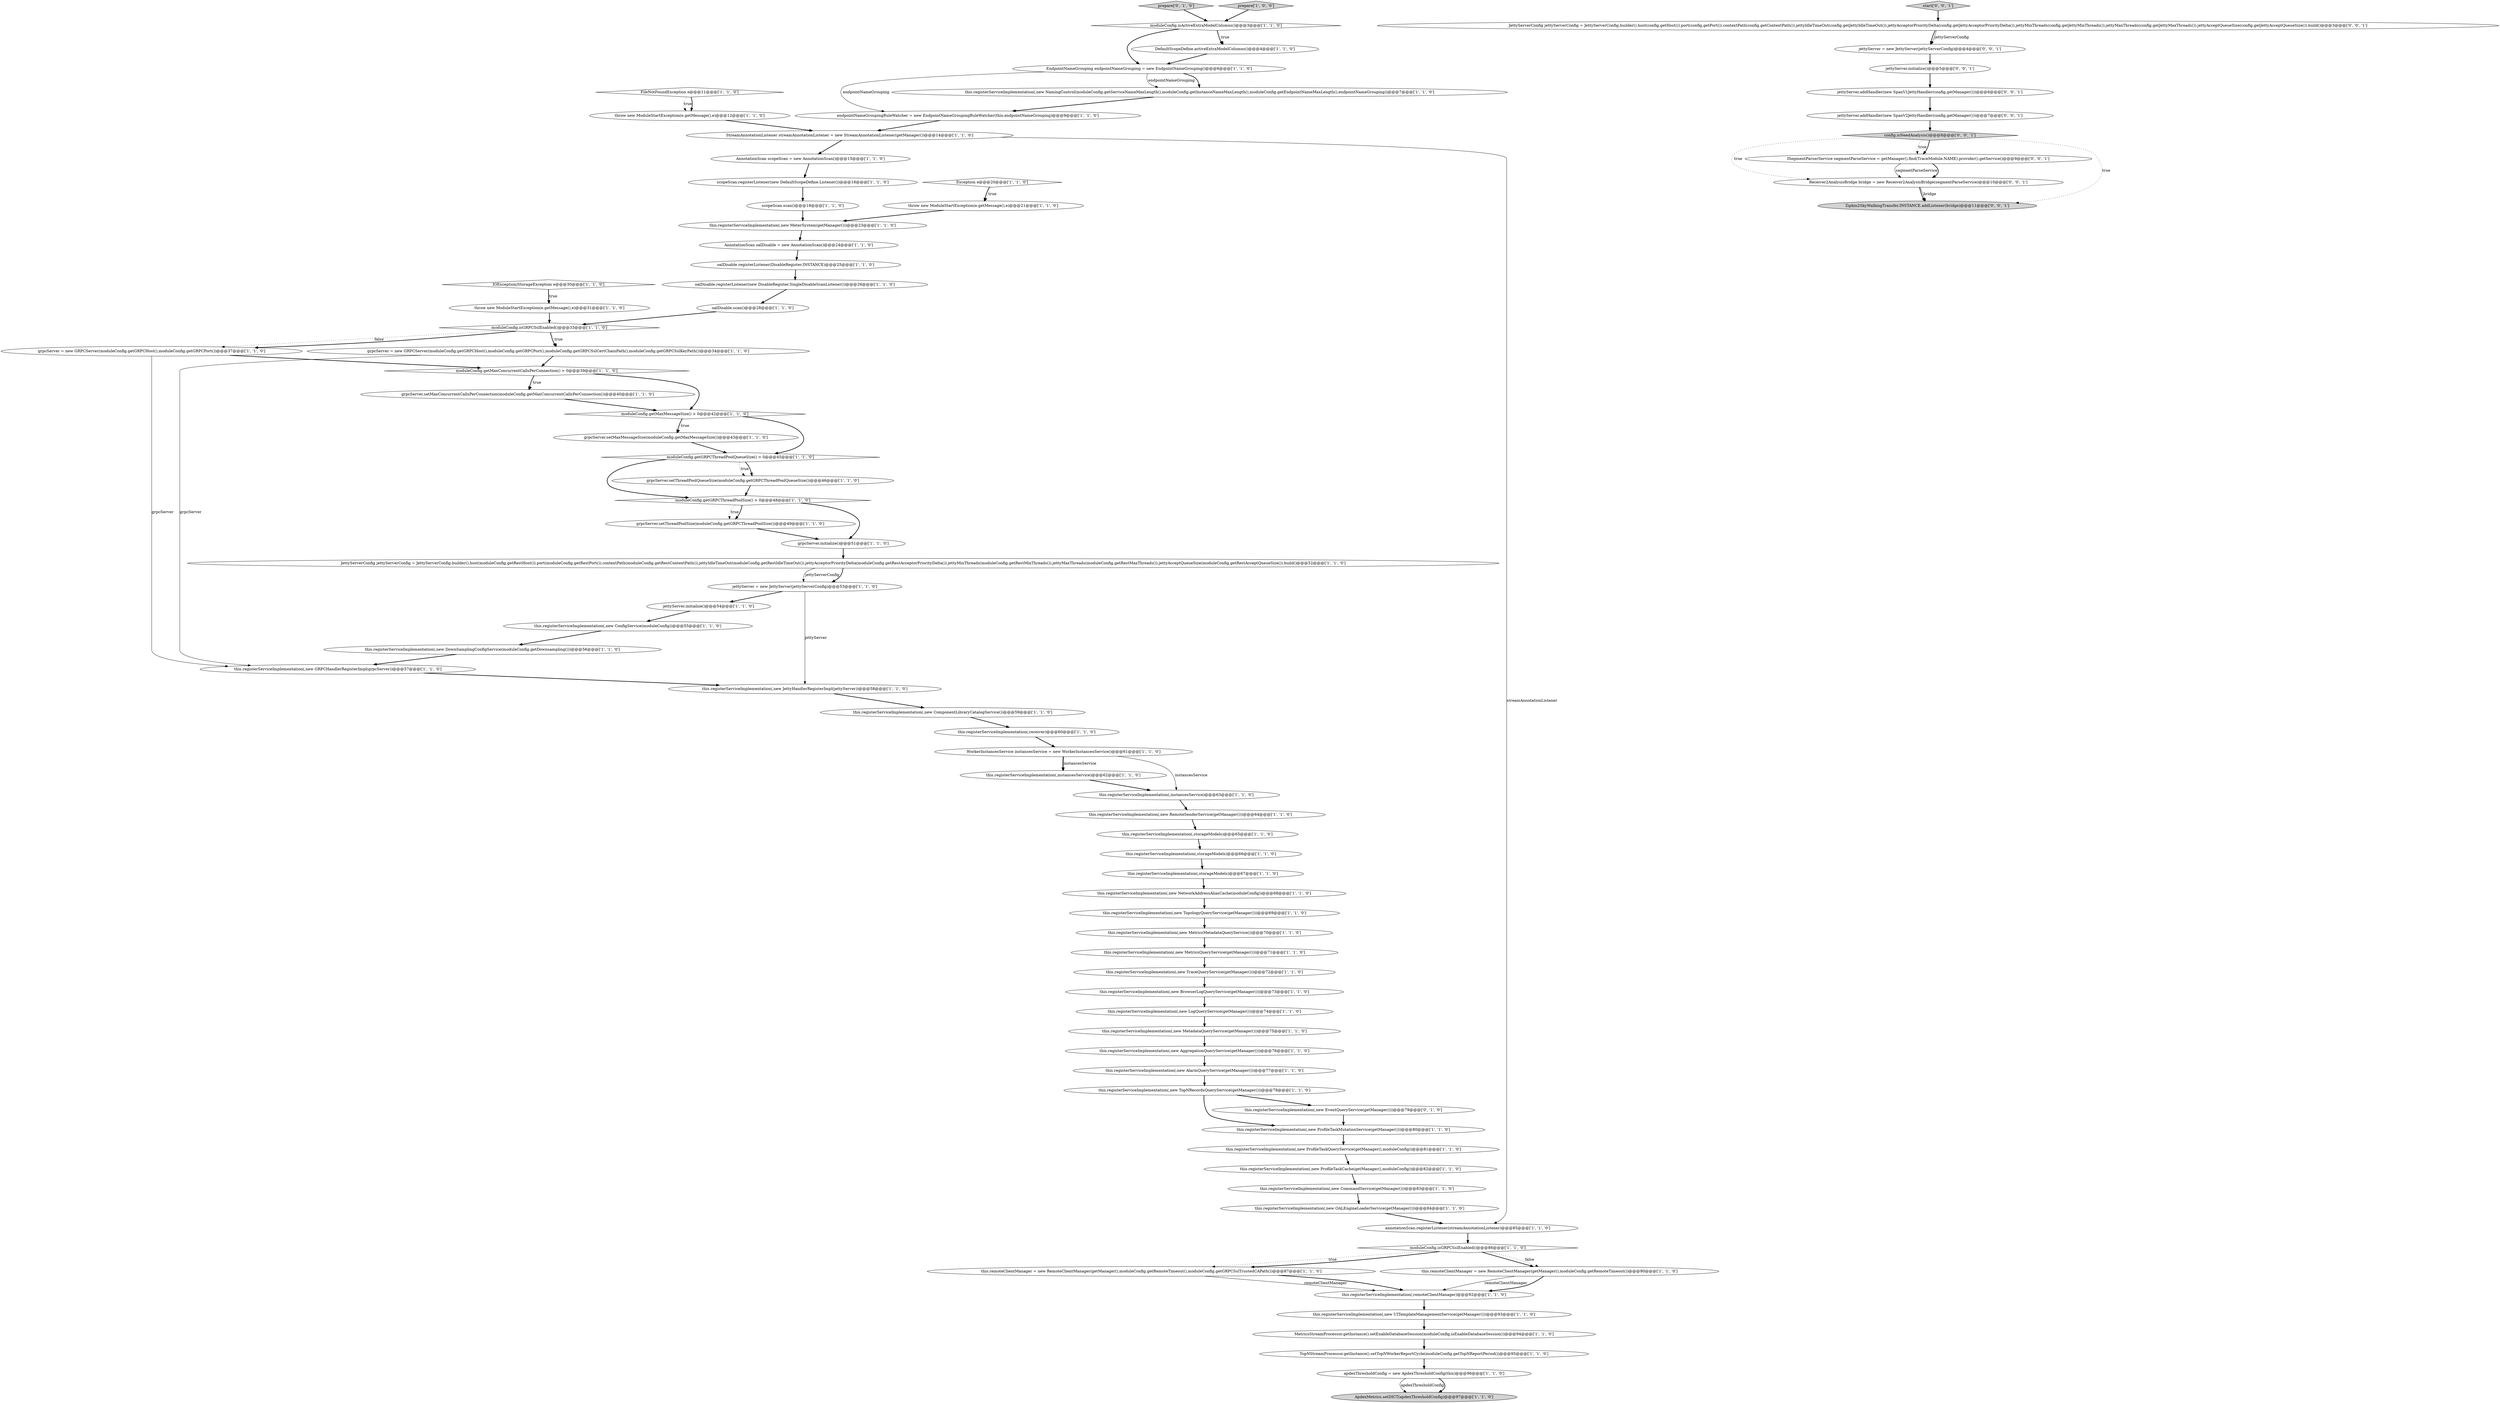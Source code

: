 digraph {
2 [style = filled, label = "this.registerServiceImplementation(,new CommandService(getManager()))@@@83@@@['1', '1', '0']", fillcolor = white, shape = ellipse image = "AAA0AAABBB1BBB"];
23 [style = filled, label = "this.registerServiceImplementation(,new BrowserLogQueryService(getManager()))@@@73@@@['1', '1', '0']", fillcolor = white, shape = ellipse image = "AAA0AAABBB1BBB"];
25 [style = filled, label = "FileNotFoundException e@@@11@@@['1', '1', '0']", fillcolor = white, shape = diamond image = "AAA0AAABBB1BBB"];
74 [style = filled, label = "moduleConfig.getGRPCThreadPoolQueueSize() > 0@@@45@@@['1', '1', '0']", fillcolor = white, shape = diamond image = "AAA0AAABBB1BBB"];
43 [style = filled, label = "Exception e@@@20@@@['1', '1', '0']", fillcolor = white, shape = diamond image = "AAA0AAABBB1BBB"];
16 [style = filled, label = "this.registerServiceImplementation(,storageModels)@@@65@@@['1', '1', '0']", fillcolor = white, shape = ellipse image = "AAA0AAABBB1BBB"];
45 [style = filled, label = "ApdexMetrics.setDICT(apdexThresholdConfig)@@@97@@@['1', '1', '0']", fillcolor = lightgray, shape = ellipse image = "AAA0AAABBB1BBB"];
29 [style = filled, label = "this.registerServiceImplementation(,instancesService)@@@62@@@['1', '1', '0']", fillcolor = white, shape = ellipse image = "AAA0AAABBB1BBB"];
75 [style = filled, label = "prepare['0', '1', '0']", fillcolor = lightgray, shape = diamond image = "AAA0AAABBB2BBB"];
41 [style = filled, label = "this.registerServiceImplementation(,new LogQueryService(getManager()))@@@74@@@['1', '1', '0']", fillcolor = white, shape = ellipse image = "AAA0AAABBB1BBB"];
82 [style = filled, label = "jettyServer = new JettyServer(jettyServerConfig)@@@4@@@['0', '0', '1']", fillcolor = white, shape = ellipse image = "AAA0AAABBB3BBB"];
8 [style = filled, label = "moduleConfig.isActiveExtraModelColumns()@@@3@@@['1', '1', '0']", fillcolor = white, shape = diamond image = "AAA0AAABBB1BBB"];
35 [style = filled, label = "this.registerServiceImplementation(,new TopNRecordsQueryService(getManager()))@@@78@@@['1', '1', '0']", fillcolor = white, shape = ellipse image = "AAA0AAABBB1BBB"];
39 [style = filled, label = "AnnotationScan scopeScan = new AnnotationScan()@@@15@@@['1', '1', '0']", fillcolor = white, shape = ellipse image = "AAA0AAABBB1BBB"];
86 [style = filled, label = "config.isNeedAnalysis()@@@8@@@['0', '0', '1']", fillcolor = lightgray, shape = diamond image = "AAA0AAABBB3BBB"];
85 [style = filled, label = "jettyServer.initialize()@@@5@@@['0', '0', '1']", fillcolor = white, shape = ellipse image = "AAA0AAABBB3BBB"];
61 [style = filled, label = "this.registerServiceImplementation(,new TopologyQueryService(getManager()))@@@69@@@['1', '1', '0']", fillcolor = white, shape = ellipse image = "AAA0AAABBB1BBB"];
15 [style = filled, label = "moduleConfig.isGRPCSslEnabled()@@@33@@@['1', '1', '0']", fillcolor = white, shape = diamond image = "AAA0AAABBB1BBB"];
37 [style = filled, label = "this.registerServiceImplementation(,storageModels)@@@67@@@['1', '1', '0']", fillcolor = white, shape = ellipse image = "AAA0AAABBB1BBB"];
24 [style = filled, label = "JettyServerConfig jettyServerConfig = JettyServerConfig.builder().host(moduleConfig.getRestHost()).port(moduleConfig.getRestPort()).contextPath(moduleConfig.getRestContextPath()).jettyIdleTimeOut(moduleConfig.getRestIdleTimeOut()).jettyAcceptorPriorityDelta(moduleConfig.getRestAcceptorPriorityDelta()).jettyMinThreads(moduleConfig.getRestMinThreads()).jettyMaxThreads(moduleConfig.getRestMaxThreads()).jettyAcceptQueueSize(moduleConfig.getRestAcceptQueueSize()).build()@@@52@@@['1', '1', '0']", fillcolor = white, shape = ellipse image = "AAA0AAABBB1BBB"];
76 [style = filled, label = "this.registerServiceImplementation(,new EventQueryService(getManager()))@@@79@@@['0', '1', '0']", fillcolor = white, shape = ellipse image = "AAA1AAABBB2BBB"];
3 [style = filled, label = "oalDisable.scan()@@@28@@@['1', '1', '0']", fillcolor = white, shape = ellipse image = "AAA0AAABBB1BBB"];
7 [style = filled, label = "WorkerInstancesService instancesService = new WorkerInstancesService()@@@61@@@['1', '1', '0']", fillcolor = white, shape = ellipse image = "AAA0AAABBB1BBB"];
52 [style = filled, label = "jettyServer.initialize()@@@54@@@['1', '1', '0']", fillcolor = white, shape = ellipse image = "AAA0AAABBB1BBB"];
19 [style = filled, label = "throw new ModuleStartException(e.getMessage(),e)@@@21@@@['1', '1', '0']", fillcolor = white, shape = ellipse image = "AAA0AAABBB1BBB"];
27 [style = filled, label = "this.registerServiceImplementation(,new ProfileTaskMutationService(getManager()))@@@80@@@['1', '1', '0']", fillcolor = white, shape = ellipse image = "AAA0AAABBB1BBB"];
81 [style = filled, label = "JettyServerConfig jettyServerConfig = JettyServerConfig.builder().host(config.getHost()).port(config.getPort()).contextPath(config.getContextPath()).jettyIdleTimeOut(config.getJettyIdleTimeOut()).jettyAcceptorPriorityDelta(config.getJettyAcceptorPriorityDelta()).jettyMinThreads(config.getJettyMinThreads()).jettyMaxThreads(config.getJettyMaxThreads()).jettyAcceptQueueSize(config.getJettyAcceptQueueSize()).build()@@@3@@@['0', '0', '1']", fillcolor = white, shape = ellipse image = "AAA0AAABBB3BBB"];
22 [style = filled, label = "this.registerServiceImplementation(,receiver)@@@60@@@['1', '1', '0']", fillcolor = white, shape = ellipse image = "AAA0AAABBB1BBB"];
73 [style = filled, label = "this.registerServiceImplementation(,new OALEngineLoaderService(getManager()))@@@84@@@['1', '1', '0']", fillcolor = white, shape = ellipse image = "AAA0AAABBB1BBB"];
53 [style = filled, label = "StreamAnnotationListener streamAnnotationListener = new StreamAnnotationListener(getManager())@@@14@@@['1', '1', '0']", fillcolor = white, shape = ellipse image = "AAA0AAABBB1BBB"];
51 [style = filled, label = "this.registerServiceImplementation(,remoteClientManager)@@@92@@@['1', '1', '0']", fillcolor = white, shape = ellipse image = "AAA0AAABBB1BBB"];
80 [style = filled, label = "Receiver2AnalysisBridge bridge = new Receiver2AnalysisBridge(segmentParseService)@@@10@@@['0', '0', '1']", fillcolor = white, shape = ellipse image = "AAA0AAABBB3BBB"];
66 [style = filled, label = "DefaultScopeDefine.activeExtraModelColumns()@@@4@@@['1', '1', '0']", fillcolor = white, shape = ellipse image = "AAA0AAABBB1BBB"];
83 [style = filled, label = "start['0', '0', '1']", fillcolor = lightgray, shape = diamond image = "AAA0AAABBB3BBB"];
11 [style = filled, label = "grpcServer = new GRPCServer(moduleConfig.getGRPCHost(),moduleConfig.getGRPCPort())@@@37@@@['1', '1', '0']", fillcolor = white, shape = ellipse image = "AAA0AAABBB1BBB"];
21 [style = filled, label = "this.registerServiceImplementation(,new GRPCHandlerRegisterImpl(grpcServer))@@@57@@@['1', '1', '0']", fillcolor = white, shape = ellipse image = "AAA0AAABBB1BBB"];
26 [style = filled, label = "IOException|StorageException e@@@30@@@['1', '1', '0']", fillcolor = white, shape = diamond image = "AAA0AAABBB1BBB"];
84 [style = filled, label = "ISegmentParserService segmentParseService = getManager().find(TraceModule.NAME).provider().getService()@@@9@@@['0', '0', '1']", fillcolor = white, shape = ellipse image = "AAA0AAABBB3BBB"];
42 [style = filled, label = "this.registerServiceImplementation(,new AlarmQueryService(getManager()))@@@77@@@['1', '1', '0']", fillcolor = white, shape = ellipse image = "AAA0AAABBB1BBB"];
55 [style = filled, label = "this.registerServiceImplementation(,new MeterSystem(getManager()))@@@23@@@['1', '1', '0']", fillcolor = white, shape = ellipse image = "AAA0AAABBB1BBB"];
63 [style = filled, label = "grpcServer.setMaxMessageSize(moduleConfig.getMaxMessageSize())@@@43@@@['1', '1', '0']", fillcolor = white, shape = ellipse image = "AAA0AAABBB1BBB"];
33 [style = filled, label = "this.registerServiceImplementation(,new RemoteSenderService(getManager()))@@@64@@@['1', '1', '0']", fillcolor = white, shape = ellipse image = "AAA0AAABBB1BBB"];
9 [style = filled, label = "throw new ModuleStartException(e.getMessage(),e)@@@12@@@['1', '1', '0']", fillcolor = white, shape = ellipse image = "AAA0AAABBB1BBB"];
40 [style = filled, label = "grpcServer.setMaxConcurrentCallsPerConnection(moduleConfig.getMaxConcurrentCallsPerConnection())@@@40@@@['1', '1', '0']", fillcolor = white, shape = ellipse image = "AAA0AAABBB1BBB"];
6 [style = filled, label = "EndpointNameGrouping endpointNameGrouping = new EndpointNameGrouping()@@@6@@@['1', '1', '0']", fillcolor = white, shape = ellipse image = "AAA0AAABBB1BBB"];
67 [style = filled, label = "this.registerServiceImplementation(,instancesService)@@@63@@@['1', '1', '0']", fillcolor = white, shape = ellipse image = "AAA0AAABBB1BBB"];
12 [style = filled, label = "this.registerServiceImplementation(,new JettyHandlerRegisterImpl(jettyServer))@@@58@@@['1', '1', '0']", fillcolor = white, shape = ellipse image = "AAA0AAABBB1BBB"];
5 [style = filled, label = "this.registerServiceImplementation(,new MetricsQueryService(getManager()))@@@71@@@['1', '1', '0']", fillcolor = white, shape = ellipse image = "AAA0AAABBB1BBB"];
44 [style = filled, label = "TopNStreamProcessor.getInstance().setTopNWorkerReportCycle(moduleConfig.getTopNReportPeriod())@@@95@@@['1', '1', '0']", fillcolor = white, shape = ellipse image = "AAA0AAABBB1BBB"];
0 [style = filled, label = "prepare['1', '0', '0']", fillcolor = lightgray, shape = diamond image = "AAA0AAABBB1BBB"];
31 [style = filled, label = "moduleConfig.isGRPCSslEnabled()@@@86@@@['1', '1', '0']", fillcolor = white, shape = diamond image = "AAA0AAABBB1BBB"];
56 [style = filled, label = "this.registerServiceImplementation(,new MetricsMetadataQueryService())@@@70@@@['1', '1', '0']", fillcolor = white, shape = ellipse image = "AAA0AAABBB1BBB"];
78 [style = filled, label = "jettyServer.addHandler(new SpanV2JettyHandler(config,getManager()))@@@7@@@['0', '0', '1']", fillcolor = white, shape = ellipse image = "AAA0AAABBB3BBB"];
60 [style = filled, label = "grpcServer.setThreadPoolSize(moduleConfig.getGRPCThreadPoolSize())@@@49@@@['1', '1', '0']", fillcolor = white, shape = ellipse image = "AAA0AAABBB1BBB"];
65 [style = filled, label = "this.registerServiceImplementation(,new UITemplateManagementService(getManager()))@@@93@@@['1', '1', '0']", fillcolor = white, shape = ellipse image = "AAA0AAABBB1BBB"];
58 [style = filled, label = "oalDisable.registerListener(DisableRegister.INSTANCE)@@@25@@@['1', '1', '0']", fillcolor = white, shape = ellipse image = "AAA0AAABBB1BBB"];
47 [style = filled, label = "grpcServer.setThreadPoolQueueSize(moduleConfig.getGRPCThreadPoolQueueSize())@@@46@@@['1', '1', '0']", fillcolor = white, shape = ellipse image = "AAA0AAABBB1BBB"];
68 [style = filled, label = "grpcServer.initialize()@@@51@@@['1', '1', '0']", fillcolor = white, shape = ellipse image = "AAA0AAABBB1BBB"];
64 [style = filled, label = "grpcServer = new GRPCServer(moduleConfig.getGRPCHost(),moduleConfig.getGRPCPort(),moduleConfig.getGRPCSslCertChainPath(),moduleConfig.getGRPCSslKeyPath())@@@34@@@['1', '1', '0']", fillcolor = white, shape = ellipse image = "AAA0AAABBB1BBB"];
34 [style = filled, label = "apdexThresholdConfig = new ApdexThresholdConfig(this)@@@96@@@['1', '1', '0']", fillcolor = white, shape = ellipse image = "AAA0AAABBB1BBB"];
10 [style = filled, label = "this.registerServiceImplementation(,storageModels)@@@66@@@['1', '1', '0']", fillcolor = white, shape = ellipse image = "AAA0AAABBB1BBB"];
20 [style = filled, label = "this.remoteClientManager = new RemoteClientManager(getManager(),moduleConfig.getRemoteTimeout(),moduleConfig.getGRPCSslTrustedCAPath())@@@87@@@['1', '1', '0']", fillcolor = white, shape = ellipse image = "AAA0AAABBB1BBB"];
62 [style = filled, label = "this.registerServiceImplementation(,new AggregationQueryService(getManager()))@@@76@@@['1', '1', '0']", fillcolor = white, shape = ellipse image = "AAA0AAABBB1BBB"];
32 [style = filled, label = "this.remoteClientManager = new RemoteClientManager(getManager(),moduleConfig.getRemoteTimeout())@@@90@@@['1', '1', '0']", fillcolor = white, shape = ellipse image = "AAA0AAABBB1BBB"];
46 [style = filled, label = "endpointNameGroupingRuleWatcher = new EndpointNameGroupingRuleWatcher(this,endpointNameGrouping)@@@9@@@['1', '1', '0']", fillcolor = white, shape = ellipse image = "AAA0AAABBB1BBB"];
77 [style = filled, label = "jettyServer.addHandler(new SpanV1JettyHandler(config,getManager()))@@@6@@@['0', '0', '1']", fillcolor = white, shape = ellipse image = "AAA0AAABBB3BBB"];
49 [style = filled, label = "this.registerServiceImplementation(,new DownSamplingConfigService(moduleConfig.getDownsampling()))@@@56@@@['1', '1', '0']", fillcolor = white, shape = ellipse image = "AAA0AAABBB1BBB"];
28 [style = filled, label = "oalDisable.registerListener(new DisableRegister.SingleDisableScanListener())@@@26@@@['1', '1', '0']", fillcolor = white, shape = ellipse image = "AAA0AAABBB1BBB"];
72 [style = filled, label = "this.registerServiceImplementation(,new MetadataQueryService(getManager()))@@@75@@@['1', '1', '0']", fillcolor = white, shape = ellipse image = "AAA0AAABBB1BBB"];
70 [style = filled, label = "AnnotationScan oalDisable = new AnnotationScan()@@@24@@@['1', '1', '0']", fillcolor = white, shape = ellipse image = "AAA0AAABBB1BBB"];
30 [style = filled, label = "this.registerServiceImplementation(,new ConfigService(moduleConfig))@@@55@@@['1', '1', '0']", fillcolor = white, shape = ellipse image = "AAA0AAABBB1BBB"];
36 [style = filled, label = "moduleConfig.getGRPCThreadPoolSize() > 0@@@48@@@['1', '1', '0']", fillcolor = white, shape = diamond image = "AAA0AAABBB1BBB"];
50 [style = filled, label = "this.registerServiceImplementation(,new ProfileTaskCache(getManager(),moduleConfig))@@@82@@@['1', '1', '0']", fillcolor = white, shape = ellipse image = "AAA0AAABBB1BBB"];
69 [style = filled, label = "this.registerServiceImplementation(,new ComponentLibraryCatalogService())@@@59@@@['1', '1', '0']", fillcolor = white, shape = ellipse image = "AAA0AAABBB1BBB"];
59 [style = filled, label = "MetricsStreamProcessor.getInstance().setEnableDatabaseSession(moduleConfig.isEnableDatabaseSession())@@@94@@@['1', '1', '0']", fillcolor = white, shape = ellipse image = "AAA0AAABBB1BBB"];
14 [style = filled, label = "annotationScan.registerListener(streamAnnotationListener)@@@85@@@['1', '1', '0']", fillcolor = white, shape = ellipse image = "AAA0AAABBB1BBB"];
71 [style = filled, label = "jettyServer = new JettyServer(jettyServerConfig)@@@53@@@['1', '1', '0']", fillcolor = white, shape = ellipse image = "AAA0AAABBB1BBB"];
18 [style = filled, label = "this.registerServiceImplementation(,new TraceQueryService(getManager()))@@@72@@@['1', '1', '0']", fillcolor = white, shape = ellipse image = "AAA0AAABBB1BBB"];
1 [style = filled, label = "throw new ModuleStartException(e.getMessage(),e)@@@31@@@['1', '1', '0']", fillcolor = white, shape = ellipse image = "AAA0AAABBB1BBB"];
13 [style = filled, label = "this.registerServiceImplementation(,new ProfileTaskQueryService(getManager(),moduleConfig))@@@81@@@['1', '1', '0']", fillcolor = white, shape = ellipse image = "AAA0AAABBB1BBB"];
54 [style = filled, label = "moduleConfig.getMaxMessageSize() > 0@@@42@@@['1', '1', '0']", fillcolor = white, shape = diamond image = "AAA0AAABBB1BBB"];
4 [style = filled, label = "moduleConfig.getMaxConcurrentCallsPerConnection() > 0@@@39@@@['1', '1', '0']", fillcolor = white, shape = diamond image = "AAA0AAABBB1BBB"];
79 [style = filled, label = "Zipkin2SkyWalkingTransfer.INSTANCE.addListener(bridge)@@@11@@@['0', '0', '1']", fillcolor = lightgray, shape = ellipse image = "AAA0AAABBB3BBB"];
38 [style = filled, label = "this.registerServiceImplementation(,new NamingControl(moduleConfig.getServiceNameMaxLength(),moduleConfig.getInstanceNameMaxLength(),moduleConfig.getEndpointNameMaxLength(),endpointNameGrouping))@@@7@@@['1', '1', '0']", fillcolor = white, shape = ellipse image = "AAA0AAABBB1BBB"];
17 [style = filled, label = "scopeScan.scan()@@@18@@@['1', '1', '0']", fillcolor = white, shape = ellipse image = "AAA0AAABBB1BBB"];
57 [style = filled, label = "this.registerServiceImplementation(,new NetworkAddressAliasCache(moduleConfig))@@@68@@@['1', '1', '0']", fillcolor = white, shape = ellipse image = "AAA0AAABBB1BBB"];
48 [style = filled, label = "scopeScan.registerListener(new DefaultScopeDefine.Listener())@@@16@@@['1', '1', '0']", fillcolor = white, shape = ellipse image = "AAA0AAABBB1BBB"];
28->3 [style = bold, label=""];
54->74 [style = bold, label=""];
80->79 [style = bold, label=""];
11->4 [style = bold, label=""];
25->9 [style = dotted, label="true"];
64->4 [style = bold, label=""];
67->33 [style = bold, label=""];
71->12 [style = solid, label="jettyServer"];
81->82 [style = bold, label=""];
69->22 [style = bold, label=""];
51->65 [style = bold, label=""];
0->8 [style = bold, label=""];
11->21 [style = solid, label="grpcServer"];
31->32 [style = bold, label=""];
24->71 [style = solid, label="jettyServerConfig"];
31->32 [style = dotted, label="false"];
44->34 [style = bold, label=""];
73->14 [style = bold, label=""];
32->51 [style = solid, label="remoteClientManager"];
7->29 [style = bold, label=""];
5->18 [style = bold, label=""];
74->47 [style = dotted, label="true"];
74->36 [style = bold, label=""];
32->51 [style = bold, label=""];
43->19 [style = dotted, label="true"];
42->35 [style = bold, label=""];
41->72 [style = bold, label=""];
4->54 [style = bold, label=""];
86->80 [style = dotted, label="true"];
49->21 [style = bold, label=""];
84->80 [style = solid, label="segmentParseService"];
34->45 [style = solid, label="apdexThresholdConfig"];
36->60 [style = dotted, label="true"];
85->77 [style = bold, label=""];
57->61 [style = bold, label=""];
4->40 [style = bold, label=""];
10->37 [style = bold, label=""];
72->62 [style = bold, label=""];
84->80 [style = bold, label=""];
7->67 [style = solid, label="instancesService"];
6->38 [style = bold, label=""];
47->36 [style = bold, label=""];
36->68 [style = bold, label=""];
86->84 [style = dotted, label="true"];
38->46 [style = bold, label=""];
68->24 [style = bold, label=""];
13->50 [style = bold, label=""];
86->84 [style = bold, label=""];
66->6 [style = bold, label=""];
20->51 [style = solid, label="remoteClientManager"];
20->51 [style = bold, label=""];
81->82 [style = solid, label="jettyServerConfig"];
54->63 [style = bold, label=""];
43->19 [style = bold, label=""];
26->1 [style = bold, label=""];
29->67 [style = bold, label=""];
1->15 [style = bold, label=""];
63->74 [style = bold, label=""];
25->9 [style = bold, label=""];
31->20 [style = dotted, label="true"];
56->5 [style = bold, label=""];
19->55 [style = bold, label=""];
52->30 [style = bold, label=""];
9->53 [style = bold, label=""];
36->60 [style = bold, label=""];
53->14 [style = solid, label="streamAnnotationListener"];
24->71 [style = bold, label=""];
75->8 [style = bold, label=""];
70->58 [style = bold, label=""];
17->55 [style = bold, label=""];
30->49 [style = bold, label=""];
76->27 [style = bold, label=""];
4->40 [style = dotted, label="true"];
55->70 [style = bold, label=""];
15->11 [style = dotted, label="false"];
15->64 [style = dotted, label="true"];
39->48 [style = bold, label=""];
34->45 [style = bold, label=""];
35->76 [style = bold, label=""];
8->6 [style = bold, label=""];
50->2 [style = bold, label=""];
16->10 [style = bold, label=""];
62->42 [style = bold, label=""];
35->27 [style = bold, label=""];
14->31 [style = bold, label=""];
46->53 [style = bold, label=""];
37->57 [style = bold, label=""];
15->11 [style = bold, label=""];
61->56 [style = bold, label=""];
65->59 [style = bold, label=""];
54->63 [style = dotted, label="true"];
12->69 [style = bold, label=""];
31->20 [style = bold, label=""];
8->66 [style = dotted, label="true"];
82->85 [style = bold, label=""];
59->44 [style = bold, label=""];
23->41 [style = bold, label=""];
6->38 [style = solid, label="endpointNameGrouping"];
83->81 [style = bold, label=""];
2->73 [style = bold, label=""];
64->21 [style = solid, label="grpcServer"];
48->17 [style = bold, label=""];
18->23 [style = bold, label=""];
40->54 [style = bold, label=""];
74->47 [style = bold, label=""];
60->68 [style = bold, label=""];
77->78 [style = bold, label=""];
27->13 [style = bold, label=""];
15->64 [style = bold, label=""];
71->52 [style = bold, label=""];
26->1 [style = dotted, label="true"];
21->12 [style = bold, label=""];
33->16 [style = bold, label=""];
7->29 [style = solid, label="instancesService"];
8->66 [style = bold, label=""];
22->7 [style = bold, label=""];
6->46 [style = solid, label="endpointNameGrouping"];
86->79 [style = dotted, label="true"];
80->79 [style = solid, label="bridge"];
3->15 [style = bold, label=""];
78->86 [style = bold, label=""];
53->39 [style = bold, label=""];
58->28 [style = bold, label=""];
}
